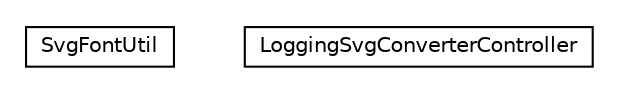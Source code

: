 #!/usr/local/bin/dot
#
# Class diagram 
# Generated by UMLGraph version R5_6-24-gf6e263 (http://www.umlgraph.org/)
#

digraph G {
	edge [fontname="Helvetica",fontsize=10,labelfontname="Helvetica",labelfontsize=10];
	node [fontname="Helvetica",fontsize=10,shape=plaintext];
	nodesep=0.25;
	ranksep=0.5;
	// net.trajano.mojo.batik.internal.SvgFontUtil
	c8 [label=<<table title="net.trajano.mojo.batik.internal.SvgFontUtil" border="0" cellborder="1" cellspacing="0" cellpadding="2" port="p" href="./SvgFontUtil.html">
		<tr><td><table border="0" cellspacing="0" cellpadding="1">
<tr><td align="center" balign="center"> SvgFontUtil </td></tr>
		</table></td></tr>
		</table>>, URL="./SvgFontUtil.html", fontname="Helvetica", fontcolor="black", fontsize=10.0];
	// net.trajano.mojo.batik.internal.LoggingSvgConverterController
	c9 [label=<<table title="net.trajano.mojo.batik.internal.LoggingSvgConverterController" border="0" cellborder="1" cellspacing="0" cellpadding="2" port="p" href="./LoggingSvgConverterController.html">
		<tr><td><table border="0" cellspacing="0" cellpadding="1">
<tr><td align="center" balign="center"> LoggingSvgConverterController </td></tr>
		</table></td></tr>
		</table>>, URL="./LoggingSvgConverterController.html", fontname="Helvetica", fontcolor="black", fontsize=10.0];
}

